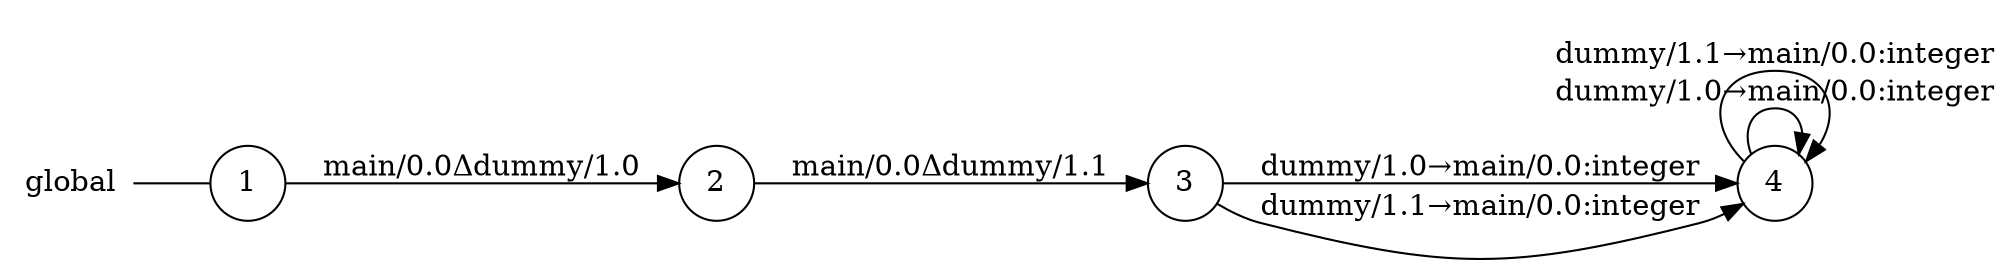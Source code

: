 digraph global {
	rankdir="LR";
	n_0 [label="global", shape="plaintext"];
	n_1 [id="1", shape=circle, label="1"];
	n_0 -> n_1 [arrowhead=none];
	n_2 [id="2", shape=circle, label="2"];
	n_3 [id="4", shape=circle, label="4"];
	n_4 [id="3", shape=circle, label="3"];

	n_3 -> n_3 [id="[$e|5]", label="dummy/1.0→main/0.0:integer"];
	n_4 -> n_3 [id="[$e|2]", label="dummy/1.0→main/0.0:integer"];
	n_2 -> n_4 [id="[$e|1]", label="main/0.0Δdummy/1.1"];
	n_1 -> n_2 [id="[$e|0]", label="main/0.0Δdummy/1.0"];
	n_3 -> n_3 [id="[$e|4]", label="dummy/1.1→main/0.0:integer"];
	n_4 -> n_3 [id="[$e|3]", label="dummy/1.1→main/0.0:integer"];
}
